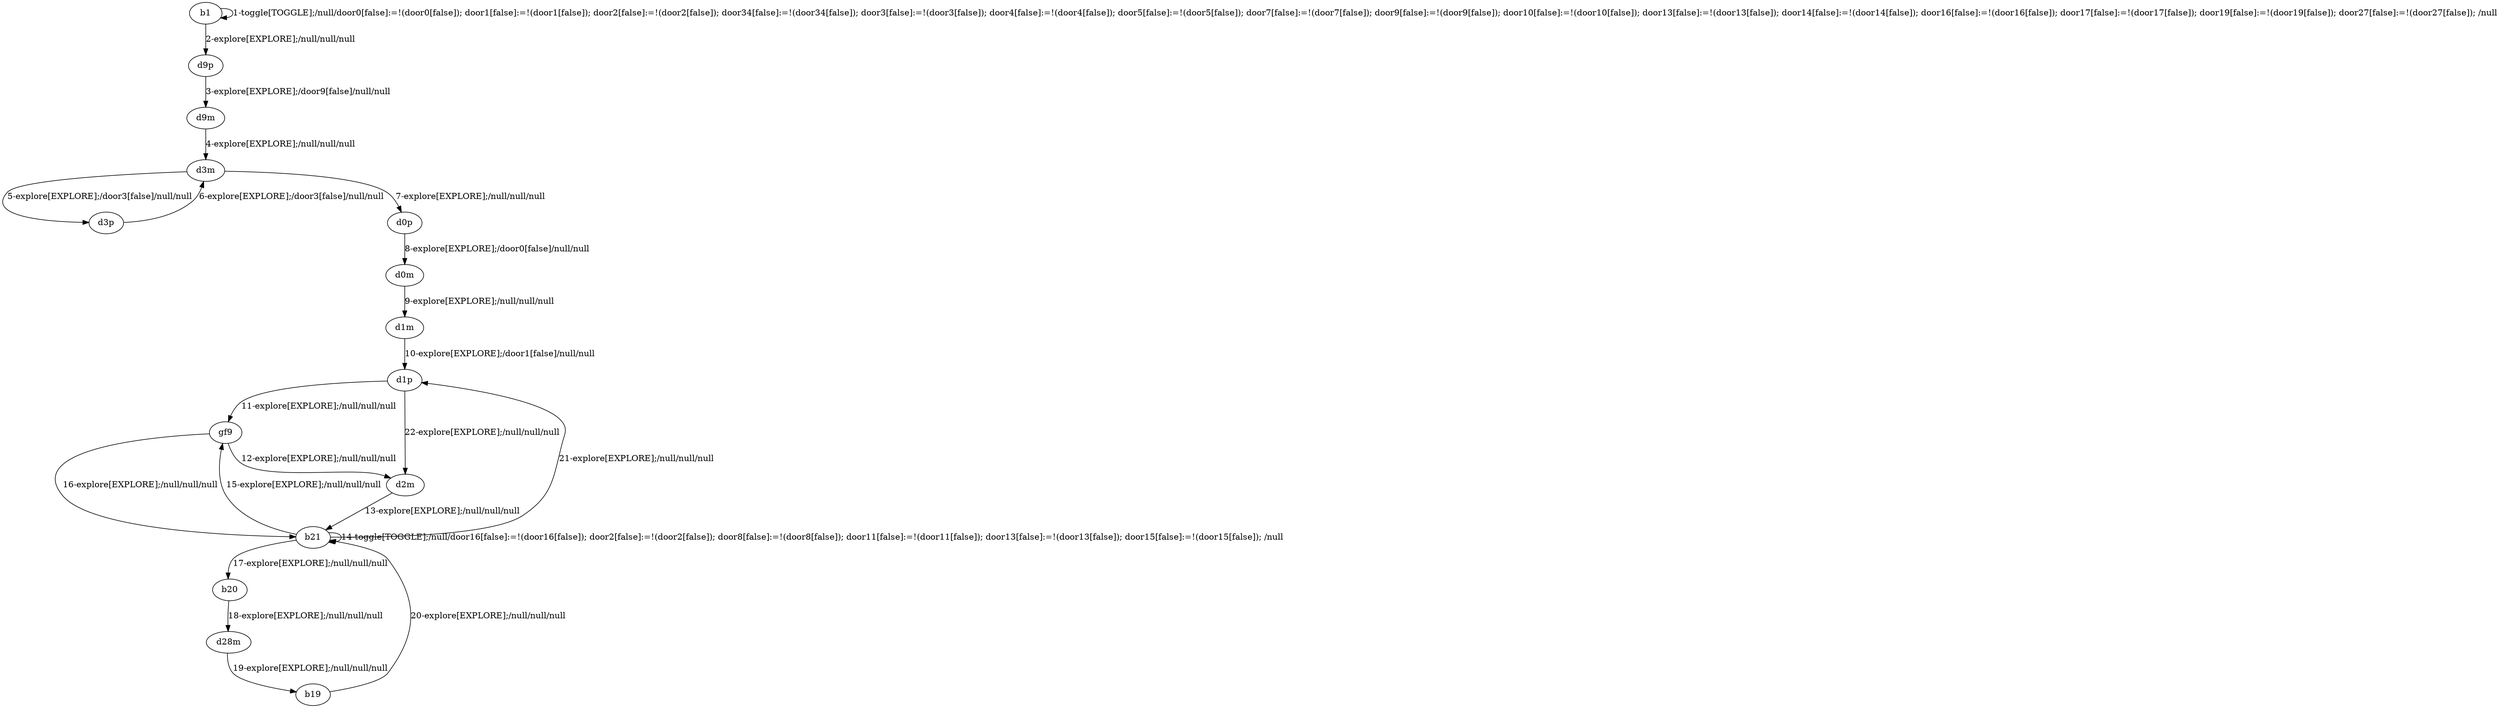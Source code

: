 # Total number of goals covered by this test: 4
# b19 --> b21
# d1p --> d2m
# gf9 --> d2m
# b21 --> d1p

digraph g {
"b1" -> "b1" [label = "1-toggle[TOGGLE];/null/door0[false]:=!(door0[false]); door1[false]:=!(door1[false]); door2[false]:=!(door2[false]); door34[false]:=!(door34[false]); door3[false]:=!(door3[false]); door4[false]:=!(door4[false]); door5[false]:=!(door5[false]); door7[false]:=!(door7[false]); door9[false]:=!(door9[false]); door10[false]:=!(door10[false]); door13[false]:=!(door13[false]); door14[false]:=!(door14[false]); door16[false]:=!(door16[false]); door17[false]:=!(door17[false]); door19[false]:=!(door19[false]); door27[false]:=!(door27[false]); /null"];
"b1" -> "d9p" [label = "2-explore[EXPLORE];/null/null/null"];
"d9p" -> "d9m" [label = "3-explore[EXPLORE];/door9[false]/null/null"];
"d9m" -> "d3m" [label = "4-explore[EXPLORE];/null/null/null"];
"d3m" -> "d3p" [label = "5-explore[EXPLORE];/door3[false]/null/null"];
"d3p" -> "d3m" [label = "6-explore[EXPLORE];/door3[false]/null/null"];
"d3m" -> "d0p" [label = "7-explore[EXPLORE];/null/null/null"];
"d0p" -> "d0m" [label = "8-explore[EXPLORE];/door0[false]/null/null"];
"d0m" -> "d1m" [label = "9-explore[EXPLORE];/null/null/null"];
"d1m" -> "d1p" [label = "10-explore[EXPLORE];/door1[false]/null/null"];
"d1p" -> "gf9" [label = "11-explore[EXPLORE];/null/null/null"];
"gf9" -> "d2m" [label = "12-explore[EXPLORE];/null/null/null"];
"d2m" -> "b21" [label = "13-explore[EXPLORE];/null/null/null"];
"b21" -> "b21" [label = "14-toggle[TOGGLE];/null/door16[false]:=!(door16[false]); door2[false]:=!(door2[false]); door8[false]:=!(door8[false]); door11[false]:=!(door11[false]); door13[false]:=!(door13[false]); door15[false]:=!(door15[false]); /null"];
"b21" -> "gf9" [label = "15-explore[EXPLORE];/null/null/null"];
"gf9" -> "b21" [label = "16-explore[EXPLORE];/null/null/null"];
"b21" -> "b20" [label = "17-explore[EXPLORE];/null/null/null"];
"b20" -> "d28m" [label = "18-explore[EXPLORE];/null/null/null"];
"d28m" -> "b19" [label = "19-explore[EXPLORE];/null/null/null"];
"b19" -> "b21" [label = "20-explore[EXPLORE];/null/null/null"];
"b21" -> "d1p" [label = "21-explore[EXPLORE];/null/null/null"];
"d1p" -> "d2m" [label = "22-explore[EXPLORE];/null/null/null"];
}